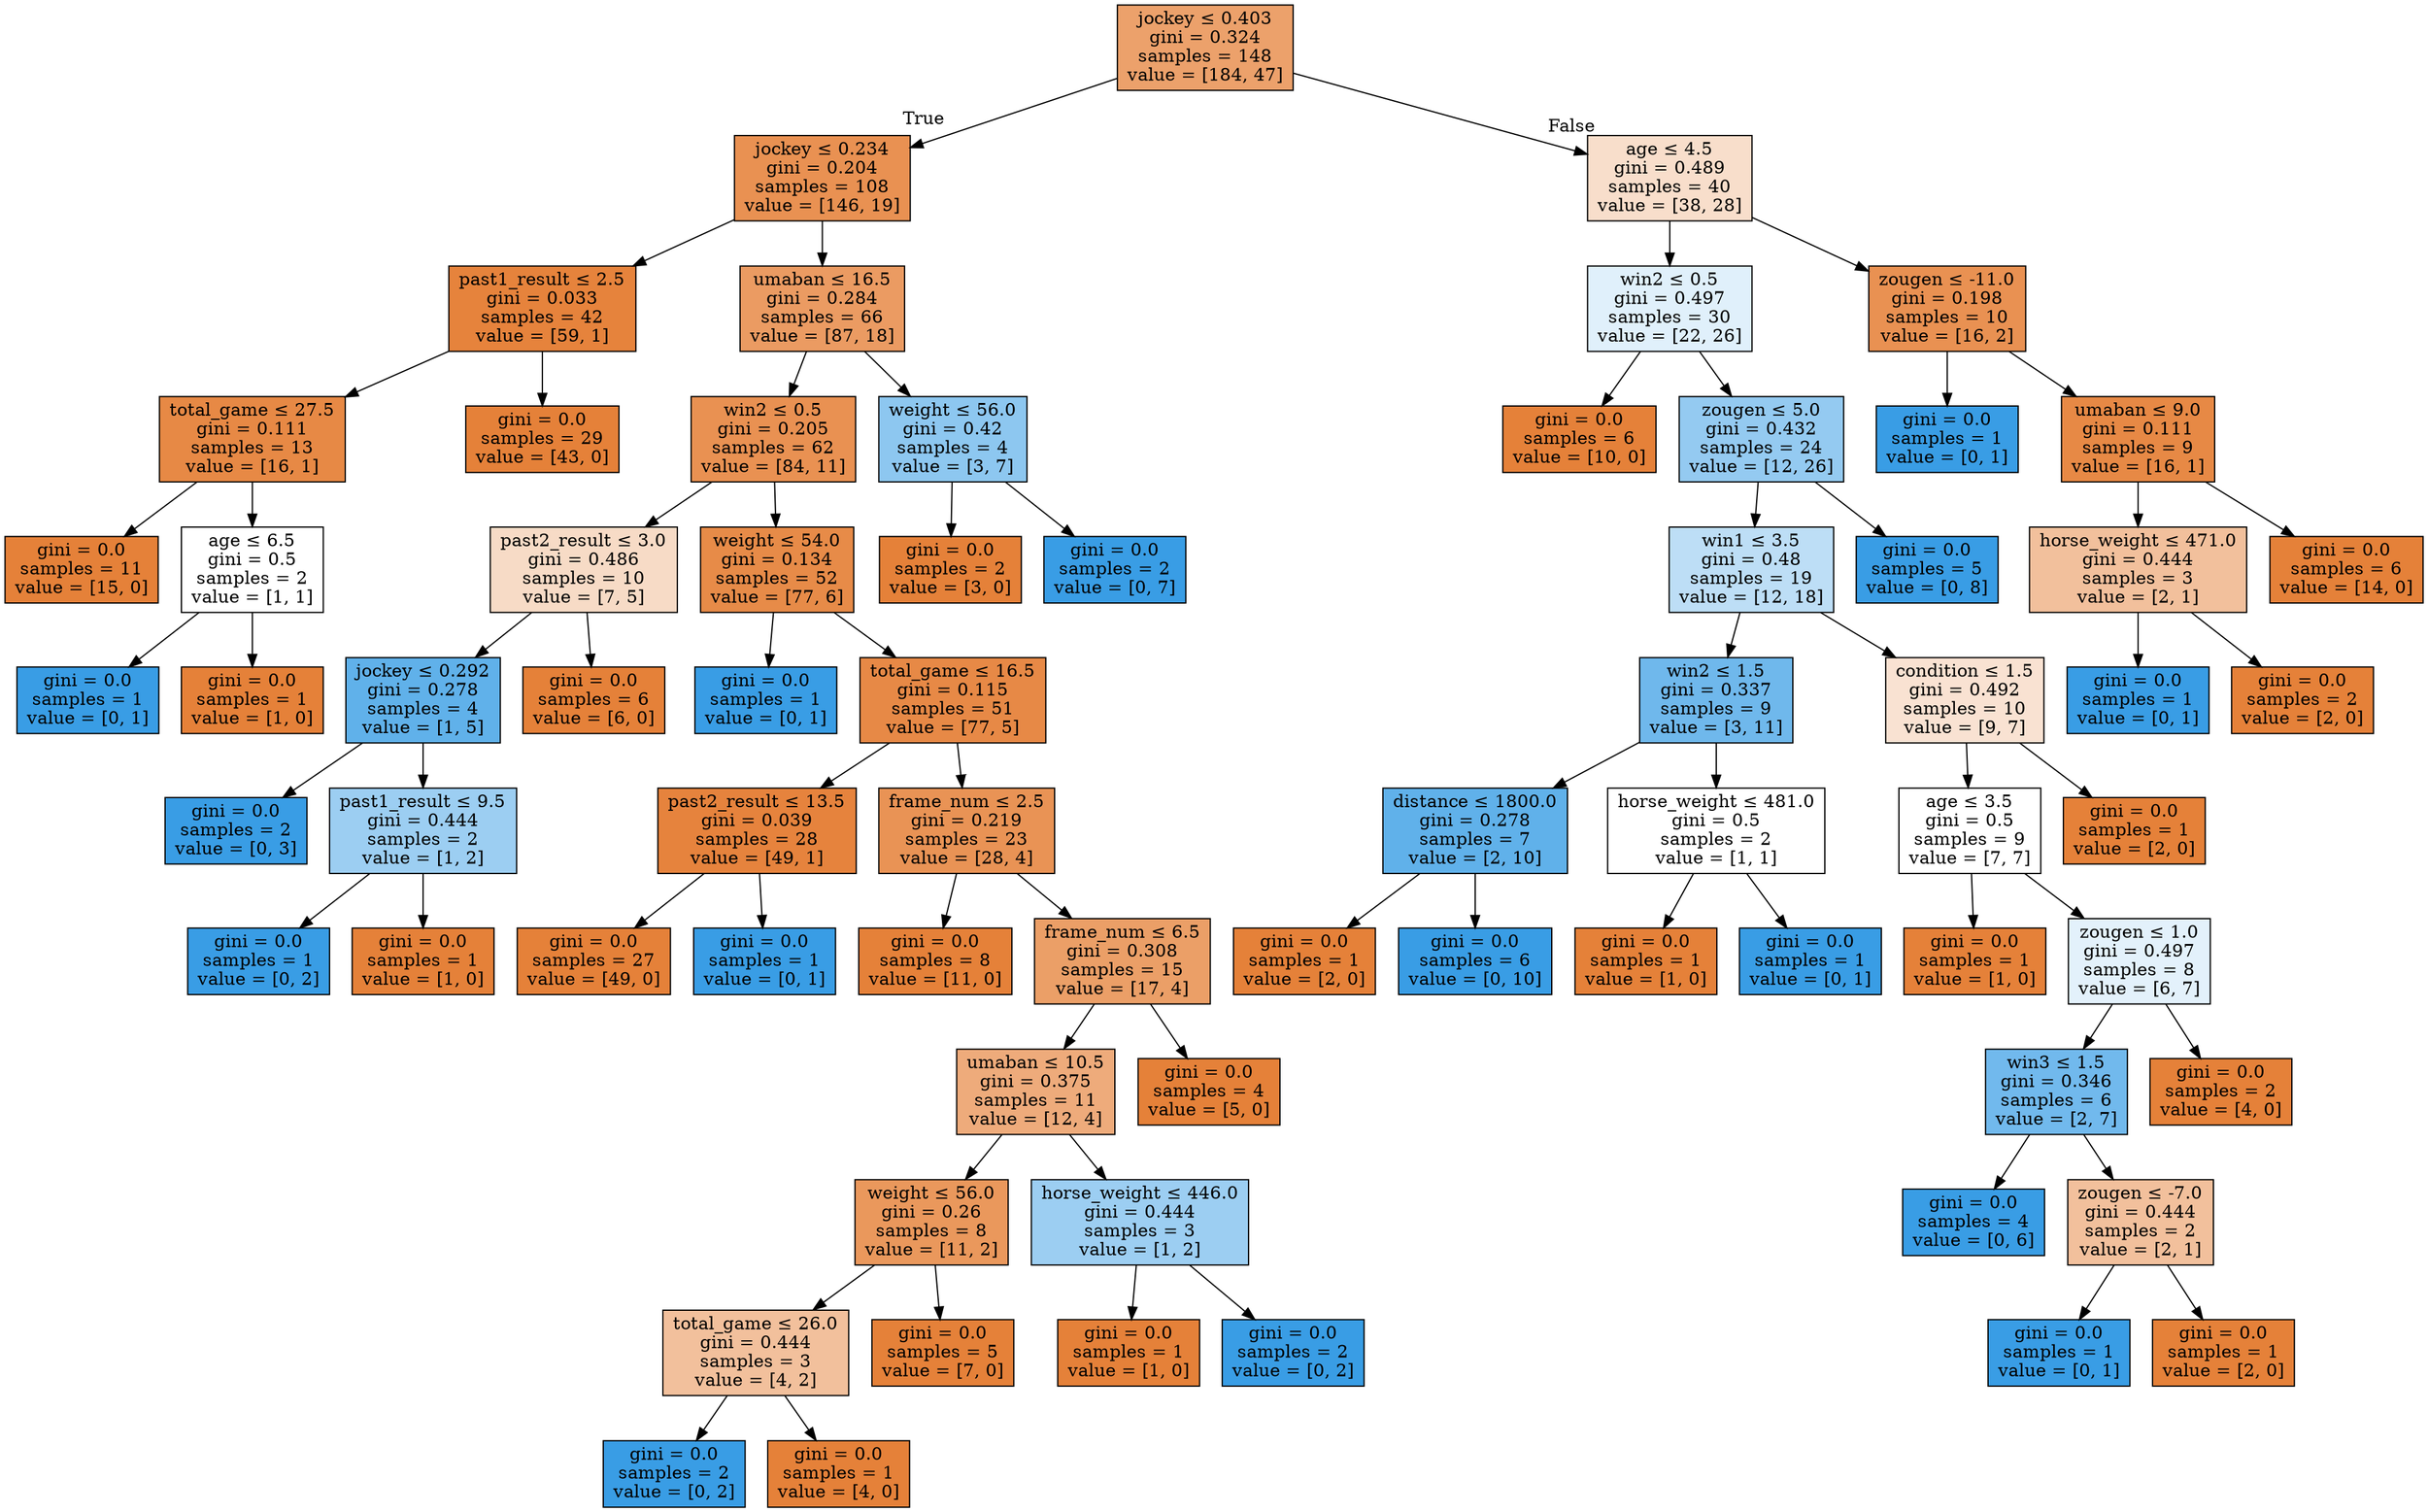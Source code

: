 digraph Tree {
node [shape=box, style="filled", color="black"] ;
0 [label=<jockey &le; 0.403<br/>gini = 0.324<br/>samples = 148<br/>value = [184, 47]>, fillcolor="#e58139be"] ;
1 [label=<jockey &le; 0.234<br/>gini = 0.204<br/>samples = 108<br/>value = [146, 19]>, fillcolor="#e58139de"] ;
0 -> 1 [labeldistance=2.5, labelangle=45, headlabel="True"] ;
2 [label=<past1_result &le; 2.5<br/>gini = 0.033<br/>samples = 42<br/>value = [59, 1]>, fillcolor="#e58139fb"] ;
1 -> 2 ;
3 [label=<total_game &le; 27.5<br/>gini = 0.111<br/>samples = 13<br/>value = [16, 1]>, fillcolor="#e58139ef"] ;
2 -> 3 ;
4 [label=<gini = 0.0<br/>samples = 11<br/>value = [15, 0]>, fillcolor="#e58139ff"] ;
3 -> 4 ;
5 [label=<age &le; 6.5<br/>gini = 0.5<br/>samples = 2<br/>value = [1, 1]>, fillcolor="#e5813900"] ;
3 -> 5 ;
6 [label=<gini = 0.0<br/>samples = 1<br/>value = [0, 1]>, fillcolor="#399de5ff"] ;
5 -> 6 ;
7 [label=<gini = 0.0<br/>samples = 1<br/>value = [1, 0]>, fillcolor="#e58139ff"] ;
5 -> 7 ;
8 [label=<gini = 0.0<br/>samples = 29<br/>value = [43, 0]>, fillcolor="#e58139ff"] ;
2 -> 8 ;
9 [label=<umaban &le; 16.5<br/>gini = 0.284<br/>samples = 66<br/>value = [87, 18]>, fillcolor="#e58139ca"] ;
1 -> 9 ;
10 [label=<win2 &le; 0.5<br/>gini = 0.205<br/>samples = 62<br/>value = [84, 11]>, fillcolor="#e58139de"] ;
9 -> 10 ;
11 [label=<past2_result &le; 3.0<br/>gini = 0.486<br/>samples = 10<br/>value = [7, 5]>, fillcolor="#e5813949"] ;
10 -> 11 ;
12 [label=<jockey &le; 0.292<br/>gini = 0.278<br/>samples = 4<br/>value = [1, 5]>, fillcolor="#399de5cc"] ;
11 -> 12 ;
13 [label=<gini = 0.0<br/>samples = 2<br/>value = [0, 3]>, fillcolor="#399de5ff"] ;
12 -> 13 ;
14 [label=<past1_result &le; 9.5<br/>gini = 0.444<br/>samples = 2<br/>value = [1, 2]>, fillcolor="#399de57f"] ;
12 -> 14 ;
15 [label=<gini = 0.0<br/>samples = 1<br/>value = [0, 2]>, fillcolor="#399de5ff"] ;
14 -> 15 ;
16 [label=<gini = 0.0<br/>samples = 1<br/>value = [1, 0]>, fillcolor="#e58139ff"] ;
14 -> 16 ;
17 [label=<gini = 0.0<br/>samples = 6<br/>value = [6, 0]>, fillcolor="#e58139ff"] ;
11 -> 17 ;
18 [label=<weight &le; 54.0<br/>gini = 0.134<br/>samples = 52<br/>value = [77, 6]>, fillcolor="#e58139eb"] ;
10 -> 18 ;
19 [label=<gini = 0.0<br/>samples = 1<br/>value = [0, 1]>, fillcolor="#399de5ff"] ;
18 -> 19 ;
20 [label=<total_game &le; 16.5<br/>gini = 0.115<br/>samples = 51<br/>value = [77, 5]>, fillcolor="#e58139ee"] ;
18 -> 20 ;
21 [label=<past2_result &le; 13.5<br/>gini = 0.039<br/>samples = 28<br/>value = [49, 1]>, fillcolor="#e58139fa"] ;
20 -> 21 ;
22 [label=<gini = 0.0<br/>samples = 27<br/>value = [49, 0]>, fillcolor="#e58139ff"] ;
21 -> 22 ;
23 [label=<gini = 0.0<br/>samples = 1<br/>value = [0, 1]>, fillcolor="#399de5ff"] ;
21 -> 23 ;
24 [label=<frame_num &le; 2.5<br/>gini = 0.219<br/>samples = 23<br/>value = [28, 4]>, fillcolor="#e58139db"] ;
20 -> 24 ;
25 [label=<gini = 0.0<br/>samples = 8<br/>value = [11, 0]>, fillcolor="#e58139ff"] ;
24 -> 25 ;
26 [label=<frame_num &le; 6.5<br/>gini = 0.308<br/>samples = 15<br/>value = [17, 4]>, fillcolor="#e58139c3"] ;
24 -> 26 ;
27 [label=<umaban &le; 10.5<br/>gini = 0.375<br/>samples = 11<br/>value = [12, 4]>, fillcolor="#e58139aa"] ;
26 -> 27 ;
28 [label=<weight &le; 56.0<br/>gini = 0.26<br/>samples = 8<br/>value = [11, 2]>, fillcolor="#e58139d1"] ;
27 -> 28 ;
29 [label=<total_game &le; 26.0<br/>gini = 0.444<br/>samples = 3<br/>value = [4, 2]>, fillcolor="#e581397f"] ;
28 -> 29 ;
30 [label=<gini = 0.0<br/>samples = 2<br/>value = [0, 2]>, fillcolor="#399de5ff"] ;
29 -> 30 ;
31 [label=<gini = 0.0<br/>samples = 1<br/>value = [4, 0]>, fillcolor="#e58139ff"] ;
29 -> 31 ;
32 [label=<gini = 0.0<br/>samples = 5<br/>value = [7, 0]>, fillcolor="#e58139ff"] ;
28 -> 32 ;
33 [label=<horse_weight &le; 446.0<br/>gini = 0.444<br/>samples = 3<br/>value = [1, 2]>, fillcolor="#399de57f"] ;
27 -> 33 ;
34 [label=<gini = 0.0<br/>samples = 1<br/>value = [1, 0]>, fillcolor="#e58139ff"] ;
33 -> 34 ;
35 [label=<gini = 0.0<br/>samples = 2<br/>value = [0, 2]>, fillcolor="#399de5ff"] ;
33 -> 35 ;
36 [label=<gini = 0.0<br/>samples = 4<br/>value = [5, 0]>, fillcolor="#e58139ff"] ;
26 -> 36 ;
37 [label=<weight &le; 56.0<br/>gini = 0.42<br/>samples = 4<br/>value = [3, 7]>, fillcolor="#399de592"] ;
9 -> 37 ;
38 [label=<gini = 0.0<br/>samples = 2<br/>value = [3, 0]>, fillcolor="#e58139ff"] ;
37 -> 38 ;
39 [label=<gini = 0.0<br/>samples = 2<br/>value = [0, 7]>, fillcolor="#399de5ff"] ;
37 -> 39 ;
40 [label=<age &le; 4.5<br/>gini = 0.489<br/>samples = 40<br/>value = [38, 28]>, fillcolor="#e5813943"] ;
0 -> 40 [labeldistance=2.5, labelangle=-45, headlabel="False"] ;
41 [label=<win2 &le; 0.5<br/>gini = 0.497<br/>samples = 30<br/>value = [22, 26]>, fillcolor="#399de527"] ;
40 -> 41 ;
42 [label=<gini = 0.0<br/>samples = 6<br/>value = [10, 0]>, fillcolor="#e58139ff"] ;
41 -> 42 ;
43 [label=<zougen &le; 5.0<br/>gini = 0.432<br/>samples = 24<br/>value = [12, 26]>, fillcolor="#399de589"] ;
41 -> 43 ;
44 [label=<win1 &le; 3.5<br/>gini = 0.48<br/>samples = 19<br/>value = [12, 18]>, fillcolor="#399de555"] ;
43 -> 44 ;
45 [label=<win2 &le; 1.5<br/>gini = 0.337<br/>samples = 9<br/>value = [3, 11]>, fillcolor="#399de5b9"] ;
44 -> 45 ;
46 [label=<distance &le; 1800.0<br/>gini = 0.278<br/>samples = 7<br/>value = [2, 10]>, fillcolor="#399de5cc"] ;
45 -> 46 ;
47 [label=<gini = 0.0<br/>samples = 1<br/>value = [2, 0]>, fillcolor="#e58139ff"] ;
46 -> 47 ;
48 [label=<gini = 0.0<br/>samples = 6<br/>value = [0, 10]>, fillcolor="#399de5ff"] ;
46 -> 48 ;
49 [label=<horse_weight &le; 481.0<br/>gini = 0.5<br/>samples = 2<br/>value = [1, 1]>, fillcolor="#e5813900"] ;
45 -> 49 ;
50 [label=<gini = 0.0<br/>samples = 1<br/>value = [1, 0]>, fillcolor="#e58139ff"] ;
49 -> 50 ;
51 [label=<gini = 0.0<br/>samples = 1<br/>value = [0, 1]>, fillcolor="#399de5ff"] ;
49 -> 51 ;
52 [label=<condition &le; 1.5<br/>gini = 0.492<br/>samples = 10<br/>value = [9, 7]>, fillcolor="#e5813939"] ;
44 -> 52 ;
53 [label=<age &le; 3.5<br/>gini = 0.5<br/>samples = 9<br/>value = [7, 7]>, fillcolor="#e5813900"] ;
52 -> 53 ;
54 [label=<gini = 0.0<br/>samples = 1<br/>value = [1, 0]>, fillcolor="#e58139ff"] ;
53 -> 54 ;
55 [label=<zougen &le; 1.0<br/>gini = 0.497<br/>samples = 8<br/>value = [6, 7]>, fillcolor="#399de524"] ;
53 -> 55 ;
56 [label=<win3 &le; 1.5<br/>gini = 0.346<br/>samples = 6<br/>value = [2, 7]>, fillcolor="#399de5b6"] ;
55 -> 56 ;
57 [label=<gini = 0.0<br/>samples = 4<br/>value = [0, 6]>, fillcolor="#399de5ff"] ;
56 -> 57 ;
58 [label=<zougen &le; -7.0<br/>gini = 0.444<br/>samples = 2<br/>value = [2, 1]>, fillcolor="#e581397f"] ;
56 -> 58 ;
59 [label=<gini = 0.0<br/>samples = 1<br/>value = [0, 1]>, fillcolor="#399de5ff"] ;
58 -> 59 ;
60 [label=<gini = 0.0<br/>samples = 1<br/>value = [2, 0]>, fillcolor="#e58139ff"] ;
58 -> 60 ;
61 [label=<gini = 0.0<br/>samples = 2<br/>value = [4, 0]>, fillcolor="#e58139ff"] ;
55 -> 61 ;
62 [label=<gini = 0.0<br/>samples = 1<br/>value = [2, 0]>, fillcolor="#e58139ff"] ;
52 -> 62 ;
63 [label=<gini = 0.0<br/>samples = 5<br/>value = [0, 8]>, fillcolor="#399de5ff"] ;
43 -> 63 ;
64 [label=<zougen &le; -11.0<br/>gini = 0.198<br/>samples = 10<br/>value = [16, 2]>, fillcolor="#e58139df"] ;
40 -> 64 ;
65 [label=<gini = 0.0<br/>samples = 1<br/>value = [0, 1]>, fillcolor="#399de5ff"] ;
64 -> 65 ;
66 [label=<umaban &le; 9.0<br/>gini = 0.111<br/>samples = 9<br/>value = [16, 1]>, fillcolor="#e58139ef"] ;
64 -> 66 ;
67 [label=<horse_weight &le; 471.0<br/>gini = 0.444<br/>samples = 3<br/>value = [2, 1]>, fillcolor="#e581397f"] ;
66 -> 67 ;
68 [label=<gini = 0.0<br/>samples = 1<br/>value = [0, 1]>, fillcolor="#399de5ff"] ;
67 -> 68 ;
69 [label=<gini = 0.0<br/>samples = 2<br/>value = [2, 0]>, fillcolor="#e58139ff"] ;
67 -> 69 ;
70 [label=<gini = 0.0<br/>samples = 6<br/>value = [14, 0]>, fillcolor="#e58139ff"] ;
66 -> 70 ;
}